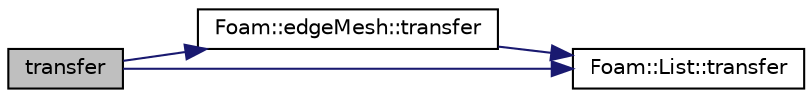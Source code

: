 digraph "transfer"
{
  bgcolor="transparent";
  edge [fontname="Helvetica",fontsize="10",labelfontname="Helvetica",labelfontsize="10"];
  node [fontname="Helvetica",fontsize="10",shape=record];
  rankdir="LR";
  Node1216 [label="transfer",height=0.2,width=0.4,color="black", fillcolor="grey75", style="filled", fontcolor="black"];
  Node1216 -> Node1217 [color="midnightblue",fontsize="10",style="solid",fontname="Helvetica"];
  Node1217 [label="Foam::edgeMesh::transfer",height=0.2,width=0.4,color="black",URL="$a22517.html#a5c3a0d1aaac0c6ce7128a5a97b3d1425",tooltip="Transfer the contents of the argument and annul the argument. "];
  Node1217 -> Node1218 [color="midnightblue",fontsize="10",style="solid",fontname="Helvetica"];
  Node1218 [label="Foam::List::transfer",height=0.2,width=0.4,color="black",URL="$a26833.html#a25ad1d2084d16b234b0cf91c07e832c0",tooltip="Transfer the contents of the argument List into this list. "];
  Node1216 -> Node1218 [color="midnightblue",fontsize="10",style="solid",fontname="Helvetica"];
}
